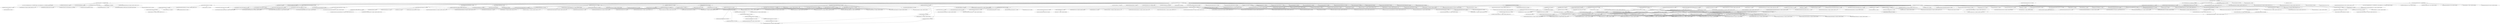 digraph api {
	"org.vivoweb:vivo-api:jar:1.15.1-SNAPSHOT" -> "org.vivoweb:vitro-api:jar:1.15.1-SNAPSHOT:compile" ; 
	"org.vivoweb:vivo-api:jar:1.15.1-SNAPSHOT" -> "org.vivoweb:vitro-dependencies:pom:1.15.1-SNAPSHOT:compile" ; 
	"org.vivoweb:vivo-api:jar:1.15.1-SNAPSHOT" -> "org.apache.httpcomponents:fluent-hc:jar:4.5.3:compile" ; 
	"org.vivoweb:vivo-api:jar:1.15.1-SNAPSHOT" -> "org.vivoweb.dependencies:oim.vivo.scimapcore:jar:1.0:compile" ; 
	"org.vivoweb:vivo-api:jar:1.15.1-SNAPSHOT" -> "org.vivoweb:orcid-api-client:jar:0.6.4:compile" ; 
	"org.vivoweb:vivo-api:jar:1.15.1-SNAPSHOT" -> "javax.servlet:javax.servlet-api:jar:3.1.0:provided" ; 
	"org.vivoweb:vivo-api:jar:1.15.1-SNAPSHOT" -> "javax.servlet:jsp-api:jar:2.0:provided" ; 
	"org.vivoweb:vivo-api:jar:1.15.1-SNAPSHOT" -> "javax.xml:jaxrpc-api:jar:1.1:compile" ; 
	"org.vivoweb:vivo-api:jar:1.15.1-SNAPSHOT" -> "junit:junit:jar:4.13.1:test" ; 
	"org.vivoweb:vivo-api:jar:1.15.1-SNAPSHOT" -> "org.vivoweb:vitro-api:test-jar:tests:1.15.1-SNAPSHOT:test" ; 
	"org.vivoweb:vitro-api:jar:1.15.1-SNAPSHOT:compile" -> "de.mkammerer:argon2-jvm:jar:2.11:compile" ; 
	"org.vivoweb:vitro-api:jar:1.15.1-SNAPSHOT:compile" -> "net.logicsquad:nanocaptcha:jar:1.5:compile" ; 
	"org.vivoweb:vitro-api:jar:1.15.1-SNAPSHOT:compile" -> "org.slf4j:slf4j-api:jar:1.7.36:compile" ; 
	"org.vivoweb:vitro-api:jar:1.15.1-SNAPSHOT:compile" -> "com.google.guava:guava:jar:32.0.0-jre:compile" ; 
	"org.vivoweb:vitro-api:jar:1.15.1-SNAPSHOT:compile" -> "(org.apache.httpcomponents:fluent-hc:jar:4.5.6:compile - omitted for conflict with 4.5.3)" ; 
	"org.vivoweb:vitro-api:jar:1.15.1-SNAPSHOT:compile" -> "(org.vivoweb:vitro-dependencies:pom:1.15.1-SNAPSHOT:compile - version managed from 1.15.1-SNAPSHOT; omitted for duplicate)" ; 
	"org.vivoweb:vitro-api:jar:1.15.1-SNAPSHOT:compile" -> "org.reflections:reflections:jar:0.10.2:compile" ; 
	"de.mkammerer:argon2-jvm:jar:2.11:compile" -> "de.mkammerer:argon2-jvm-nolibs:jar:2.11:compile" ; 
	"de.mkammerer:argon2-jvm-nolibs:jar:2.11:compile" -> "net.java.dev.jna:jna:jar:5.8.0:runtime" ; 
	"net.logicsquad:nanocaptcha:jar:1.5:compile" -> "(org.slf4j:slf4j-api:jar:2.0.6:compile - omitted for conflict with 1.7.36)" ; 
	"com.google.guava:guava:jar:32.0.0-jre:compile" -> "com.google.guava:failureaccess:jar:1.0.1:compile" ; 
	"com.google.guava:guava:jar:32.0.0-jre:compile" -> "com.google.guava:listenablefuture:jar:9999.0-empty-to-avoid-conflict-with-guava:compile" ; 
	"com.google.guava:guava:jar:32.0.0-jre:compile" -> "com.google.code.findbugs:jsr305:jar:3.0.2:compile" ; 
	"com.google.guava:guava:jar:32.0.0-jre:compile" -> "org.checkerframework:checker-qual:jar:3.33.0:compile" ; 
	"com.google.guava:guava:jar:32.0.0-jre:compile" -> "com.google.errorprone:error_prone_annotations:jar:2.18.0:compile" ; 
	"com.google.guava:guava:jar:32.0.0-jre:compile" -> "com.google.j2objc:j2objc-annotations:jar:2.8:compile" ; 
	"org.reflections:reflections:jar:0.10.2:compile" -> "org.javassist:javassist:jar:3.28.0-GA:compile" ; 
	"org.reflections:reflections:jar:0.10.2:compile" -> "(com.google.code.findbugs:jsr305:jar:3.0.2:compile - omitted for duplicate)" ; 
	"org.reflections:reflections:jar:0.10.2:compile" -> "(org.slf4j:slf4j-api:jar:1.7.32:compile - omitted for conflict with 1.7.36)" ; 
	"org.vivoweb:vitro-dependencies:pom:1.15.1-SNAPSHOT:compile" -> "com.twelvemonkeys.imageio:imageio-jpeg:jar:3.3.2:compile" ; 
	"org.vivoweb:vitro-dependencies:pom:1.15.1-SNAPSHOT:compile" -> "com.twelvemonkeys.imageio:imageio-tiff:jar:3.3.2:compile" ; 
	"org.vivoweb:vitro-dependencies:pom:1.15.1-SNAPSHOT:compile" -> "com.twelvemonkeys.servlet:servlet:jar:3.3.2:compile" ; 
	"org.vivoweb:vitro-dependencies:pom:1.15.1-SNAPSHOT:compile" -> "org.apache.commons:commons-dbcp2:jar:2.1.1:compile" ; 
	"org.vivoweb:vitro-dependencies:pom:1.15.1-SNAPSHOT:compile" -> "commons-fileupload:commons-fileupload:jar:1.4:compile" ; 
	"org.vivoweb:vitro-dependencies:pom:1.15.1-SNAPSHOT:compile" -> "commons-io:commons-io:jar:2.5:compile" ; 
	"org.vivoweb:vitro-dependencies:pom:1.15.1-SNAPSHOT:compile" -> "org.apache.commons:commons-lang3:jar:3.4:compile" ; 
	"org.vivoweb:vitro-dependencies:pom:1.15.1-SNAPSHOT:compile" -> "org.apache.commons:commons-collections4:jar:4.1:compile" ; 
	"org.vivoweb:vitro-dependencies:pom:1.15.1-SNAPSHOT:compile" -> "mysql:mysql-connector-java:jar:5.1.46:compile" ; 
	"org.vivoweb:vitro-dependencies:pom:1.15.1-SNAPSHOT:compile" -> "net.sf.jga:jga:jar:0.8.3:compile" ; 
	"org.vivoweb:vitro-dependencies:pom:1.15.1-SNAPSHOT:compile" -> "net.sf.saxon:Saxon-HE:jar:9.8.0-4:compile" ; 
	"org.vivoweb:vitro-dependencies:pom:1.15.1-SNAPSHOT:compile" -> "net.sourceforge.owlapi:jfact:jar:5.0.1:compile" ; 
	"org.vivoweb:vitro-dependencies:pom:1.15.1-SNAPSHOT:compile" -> "net.sourceforge.owlapi:owlapi-api:jar:5.1.20:compile" ; 
	"org.vivoweb:vitro-dependencies:pom:1.15.1-SNAPSHOT:compile" -> "net.sourceforge.owlapi:owlapi-apibinding:jar:5.1.20:compile" ; 
	"org.vivoweb:vitro-dependencies:pom:1.15.1-SNAPSHOT:compile" -> "org.apache.httpcomponents:httpclient:jar:4.5.3:compile" ; 
	"org.vivoweb:vitro-dependencies:pom:1.15.1-SNAPSHOT:compile" -> "org.apache.httpcomponents:httpmime:jar:4.5.3:compile" ; 
	"org.vivoweb:vitro-dependencies:pom:1.15.1-SNAPSHOT:compile" -> "org.apache.jena:jena-arq:jar:3.16.0:compile" ; 
	"org.vivoweb:vitro-dependencies:pom:1.15.1-SNAPSHOT:compile" -> "org.apache.jena:jena-core:jar:3.16.0:compile" ; 
	"org.vivoweb:vitro-dependencies:pom:1.15.1-SNAPSHOT:compile" -> "org.apache.jena:jena-sdb:jar:3.16.0:compile" ; 
	"org.vivoweb:vitro-dependencies:pom:1.15.1-SNAPSHOT:compile" -> "org.apache.jena:jena-tdb:jar:3.16.0:compile" ; 
	"org.vivoweb:vitro-dependencies:pom:1.15.1-SNAPSHOT:compile" -> "org.apache.solr:solr-solrj:jar:7.4.0:compile" ; 
	"org.vivoweb:vitro-dependencies:pom:1.15.1-SNAPSHOT:compile" -> "commons-codec:commons-codec:jar:1.15:compile" ; 
	"org.vivoweb:vitro-dependencies:pom:1.15.1-SNAPSHOT:compile" -> "org.slf4j:slf4j-reload4j:jar:1.7.36:compile" ; 
	"org.vivoweb:vitro-dependencies:pom:1.15.1-SNAPSHOT:compile" -> "org.directwebremoting:dwr:jar:3.0.2-RELEASE:compile" ; 
	"org.vivoweb:vitro-dependencies:pom:1.15.1-SNAPSHOT:compile" -> "org.freemarker:freemarker:jar:2.3.32:compile" ; 
	"org.vivoweb:vitro-dependencies:pom:1.15.1-SNAPSHOT:compile" -> "org.jsoup:jsoup:jar:1.10.3:compile" ; 
	"org.vivoweb:vitro-dependencies:pom:1.15.1-SNAPSHOT:compile" -> "org.owasp.antisamy:antisamy:jar:1.5.6:compile" ; 
	"org.vivoweb:vitro-dependencies:pom:1.15.1-SNAPSHOT:compile" -> "org.apache.taglibs:taglibs-standard-spec:jar:1.2.5:compile" ; 
	"org.vivoweb:vitro-dependencies:pom:1.15.1-SNAPSHOT:compile" -> "org.apache.taglibs:taglibs-standard-impl:jar:1.2.5:compile" ; 
	"org.vivoweb:vitro-dependencies:pom:1.15.1-SNAPSHOT:compile" -> "org.apache.tika:tika-core:jar:2.1.0:compile" ; 
	"org.vivoweb:vitro-dependencies:pom:1.15.1-SNAPSHOT:compile" -> "com.sun.mail:javax.mail:jar:1.6.0:compile" ; 
	"org.vivoweb:vitro-dependencies:pom:1.15.1-SNAPSHOT:compile" -> "org.docx4j:docx4j-JAXB-ReferenceImpl:jar:8.1.2:compile" ; 
	"org.vivoweb:vitro-dependencies:pom:1.15.1-SNAPSHOT:compile" -> "com.haulmont.yarg:yarg:jar:2.2.22:compile" ; 
	"org.vivoweb:vitro-dependencies:pom:1.15.1-SNAPSHOT:compile" -> "javax.xml.bind:jaxb-api:jar:2.2.11:compile" ; 
	"org.vivoweb:vitro-dependencies:pom:1.15.1-SNAPSHOT:compile" -> "com.sun.xml.bind:jaxb-core:jar:2.2.11:compile" ; 
	"org.vivoweb:vitro-dependencies:pom:1.15.1-SNAPSHOT:compile" -> "com.sun.xml.bind:jaxb-impl:jar:2.2.11:compile" ; 
	"com.twelvemonkeys.imageio:imageio-jpeg:jar:3.3.2:compile" -> "com.twelvemonkeys.imageio:imageio-core:jar:3.3.2:compile" ; 
	"com.twelvemonkeys.imageio:imageio-jpeg:jar:3.3.2:compile" -> "com.twelvemonkeys.imageio:imageio-metadata:jar:3.3.2:compile" ; 
	"com.twelvemonkeys.imageio:imageio-jpeg:jar:3.3.2:compile" -> "com.twelvemonkeys.common:common-lang:jar:3.3.2:compile" ; 
	"com.twelvemonkeys.imageio:imageio-jpeg:jar:3.3.2:compile" -> "com.twelvemonkeys.common:common-io:jar:3.3.2:compile" ; 
	"com.twelvemonkeys.imageio:imageio-jpeg:jar:3.3.2:compile" -> "com.twelvemonkeys.common:common-image:jar:3.3.2:compile" ; 
	"com.twelvemonkeys.imageio:imageio-core:jar:3.3.2:compile" -> "(com.twelvemonkeys.common:common-lang:jar:3.3.2:compile - omitted for duplicate)" ; 
	"com.twelvemonkeys.imageio:imageio-core:jar:3.3.2:compile" -> "(com.twelvemonkeys.common:common-io:jar:3.3.2:compile - omitted for duplicate)" ; 
	"com.twelvemonkeys.imageio:imageio-core:jar:3.3.2:compile" -> "(com.twelvemonkeys.common:common-image:jar:3.3.2:compile - omitted for duplicate)" ; 
	"com.twelvemonkeys.imageio:imageio-metadata:jar:3.3.2:compile" -> "(com.twelvemonkeys.imageio:imageio-core:jar:3.3.2:compile - omitted for duplicate)" ; 
	"com.twelvemonkeys.imageio:imageio-metadata:jar:3.3.2:compile" -> "(com.twelvemonkeys.common:common-lang:jar:3.3.2:compile - omitted for duplicate)" ; 
	"com.twelvemonkeys.imageio:imageio-metadata:jar:3.3.2:compile" -> "(com.twelvemonkeys.common:common-io:jar:3.3.2:compile - omitted for duplicate)" ; 
	"com.twelvemonkeys.imageio:imageio-metadata:jar:3.3.2:compile" -> "(com.twelvemonkeys.common:common-image:jar:3.3.2:compile - omitted for duplicate)" ; 
	"com.twelvemonkeys.common:common-io:jar:3.3.2:compile" -> "(com.twelvemonkeys.common:common-lang:jar:3.3.2:compile - omitted for duplicate)" ; 
	"com.twelvemonkeys.common:common-image:jar:3.3.2:compile" -> "(com.twelvemonkeys.common:common-lang:jar:3.3.2:compile - omitted for duplicate)" ; 
	"com.twelvemonkeys.common:common-image:jar:3.3.2:compile" -> "(com.twelvemonkeys.common:common-io:jar:3.3.2:compile - omitted for duplicate)" ; 
	"com.twelvemonkeys.imageio:imageio-tiff:jar:3.3.2:compile" -> "(com.twelvemonkeys.imageio:imageio-core:jar:3.3.2:compile - omitted for duplicate)" ; 
	"com.twelvemonkeys.imageio:imageio-tiff:jar:3.3.2:compile" -> "(com.twelvemonkeys.imageio:imageio-metadata:jar:3.3.2:compile - omitted for duplicate)" ; 
	"com.twelvemonkeys.imageio:imageio-tiff:jar:3.3.2:compile" -> "(com.twelvemonkeys.common:common-lang:jar:3.3.2:compile - omitted for duplicate)" ; 
	"com.twelvemonkeys.imageio:imageio-tiff:jar:3.3.2:compile" -> "(com.twelvemonkeys.common:common-io:jar:3.3.2:compile - omitted for duplicate)" ; 
	"com.twelvemonkeys.imageio:imageio-tiff:jar:3.3.2:compile" -> "(com.twelvemonkeys.common:common-image:jar:3.3.2:compile - omitted for duplicate)" ; 
	"com.twelvemonkeys.servlet:servlet:jar:3.3.2:compile" -> "(com.twelvemonkeys.common:common-lang:jar:3.3.2:compile - omitted for duplicate)" ; 
	"com.twelvemonkeys.servlet:servlet:jar:3.3.2:compile" -> "(com.twelvemonkeys.common:common-io:jar:3.3.2:compile - omitted for duplicate)" ; 
	"com.twelvemonkeys.servlet:servlet:jar:3.3.2:compile" -> "(com.twelvemonkeys.common:common-image:jar:3.3.2:compile - omitted for duplicate)" ; 
	"org.apache.commons:commons-dbcp2:jar:2.1.1:compile" -> "org.apache.commons:commons-pool2:jar:2.4.2:compile" ; 
	"org.apache.commons:commons-dbcp2:jar:2.1.1:compile" -> "(commons-logging:commons-logging:jar:1.2:compile - omitted for duplicate)" ; 
	"commons-fileupload:commons-fileupload:jar:1.4:compile" -> "(commons-io:commons-io:jar:2.2:compile - omitted for conflict with 2.5)" ; 
	"net.sourceforge.owlapi:jfact:jar:5.0.1:compile" -> "net.sf.trove4j:trove4j:jar:3.0.3:compile" ; 
	"net.sourceforge.owlapi:jfact:jar:5.0.1:compile" -> "joda-time:joda-time:jar:2.3:compile" ; 
	"net.sourceforge.owlapi:jfact:jar:5.0.1:compile" -> "org.roaringbitmap:RoaringBitmap:jar:0.4.9:compile" ; 
	"net.sourceforge.owlapi:owlapi-api:jar:5.1.20:compile" -> "org.tukaani:xz:jar:1.6:compile" ; 
	"net.sourceforge.owlapi:owlapi-api:jar:5.1.20:compile" -> "org.apache.commons:commons-rdf-api:jar:0.5.0:compile" ; 
	"net.sourceforge.owlapi:owlapi-api:jar:5.1.20:compile" -> "javax.inject:javax.inject:jar:1:compile" ; 
	"net.sourceforge.owlapi:owlapi-api:jar:5.1.20:compile" -> "com.github.vsonnier:hppcrt:jar:0.7.5:compile" ; 
	"net.sourceforge.owlapi:owlapi-api:jar:5.1.20:compile" -> "com.github.ben-manes.caffeine:caffeine:jar:2.8.1:compile" ; 
	"net.sourceforge.owlapi:owlapi-api:jar:5.1.20:compile" -> "(com.google.guava:guava:jar:30.1.1-jre:compile - omitted for conflict with 32.0.0-jre)" ; 
	"net.sourceforge.owlapi:owlapi-api:jar:5.1.20:compile" -> "(com.google.code.findbugs:jsr305:jar:3.0.2:compile - omitted for duplicate)" ; 
	"net.sourceforge.owlapi:owlapi-api:jar:5.1.20:compile" -> "(org.slf4j:slf4j-api:jar:1.7.30:compile - omitted for conflict with 1.7.36)" ; 
	"net.sourceforge.owlapi:owlapi-api:jar:5.1.20:compile" -> "(commons-io:commons-io:jar:2.7:compile - omitted for conflict with 2.5)" ; 
	"com.github.ben-manes.caffeine:caffeine:jar:2.8.1:compile" -> "(org.checkerframework:checker-qual:jar:3.1.0:compile - omitted for conflict with 3.33.0)" ; 
	"com.github.ben-manes.caffeine:caffeine:jar:2.8.1:compile" -> "(com.google.errorprone:error_prone_annotations:jar:2.3.4:compile - omitted for conflict with 2.18.0)" ; 
	"net.sourceforge.owlapi:owlapi-apibinding:jar:5.1.20:compile" -> "(net.sourceforge.owlapi:owlapi-api:jar:5.1.20:compile - omitted for duplicate)" ; 
	"net.sourceforge.owlapi:owlapi-apibinding:jar:5.1.20:compile" -> "net.sourceforge.owlapi:owlapi-impl:jar:5.1.20:compile" ; 
	"net.sourceforge.owlapi:owlapi-apibinding:jar:5.1.20:compile" -> "net.sourceforge.owlapi:owlapi-parsers:jar:5.1.20:compile" ; 
	"net.sourceforge.owlapi:owlapi-apibinding:jar:5.1.20:compile" -> "net.sourceforge.owlapi:owlapi-oboformat:jar:5.1.20:compile" ; 
	"net.sourceforge.owlapi:owlapi-apibinding:jar:5.1.20:compile" -> "net.sourceforge.owlapi:owlapi-tools:jar:5.1.20:compile" ; 
	"net.sourceforge.owlapi:owlapi-apibinding:jar:5.1.20:compile" -> "(com.github.vsonnier:hppcrt:jar:0.7.5:compile - omitted for duplicate)" ; 
	"net.sourceforge.owlapi:owlapi-apibinding:jar:5.1.20:compile" -> "(com.github.ben-manes.caffeine:caffeine:jar:2.8.1:compile - omitted for duplicate)" ; 
	"net.sourceforge.owlapi:owlapi-apibinding:jar:5.1.20:compile" -> "(com.google.guava:guava:jar:30.1.1-jre:compile - omitted for conflict with 32.0.0-jre)" ; 
	"net.sourceforge.owlapi:owlapi-apibinding:jar:5.1.20:compile" -> "(com.google.code.findbugs:jsr305:jar:3.0.2:compile - omitted for duplicate)" ; 
	"net.sourceforge.owlapi:owlapi-apibinding:jar:5.1.20:compile" -> "(org.slf4j:slf4j-api:jar:1.7.30:compile - omitted for conflict with 1.7.36)" ; 
	"net.sourceforge.owlapi:owlapi-apibinding:jar:5.1.20:compile" -> "(commons-io:commons-io:jar:2.7:compile - omitted for conflict with 2.5)" ; 
	"net.sourceforge.owlapi:owlapi-impl:jar:5.1.20:compile" -> "(net.sourceforge.owlapi:owlapi-api:jar:5.1.20:compile - omitted for duplicate)" ; 
	"net.sourceforge.owlapi:owlapi-impl:jar:5.1.20:compile" -> "(javax.inject:javax.inject:jar:1:compile - omitted for duplicate)" ; 
	"net.sourceforge.owlapi:owlapi-impl:jar:5.1.20:compile" -> "(com.github.vsonnier:hppcrt:jar:0.7.5:compile - omitted for duplicate)" ; 
	"net.sourceforge.owlapi:owlapi-impl:jar:5.1.20:compile" -> "(com.github.ben-manes.caffeine:caffeine:jar:2.8.1:compile - omitted for duplicate)" ; 
	"net.sourceforge.owlapi:owlapi-impl:jar:5.1.20:compile" -> "(com.google.guava:guava:jar:30.1.1-jre:compile - omitted for conflict with 32.0.0-jre)" ; 
	"net.sourceforge.owlapi:owlapi-impl:jar:5.1.20:compile" -> "(com.google.code.findbugs:jsr305:jar:3.0.2:compile - omitted for duplicate)" ; 
	"net.sourceforge.owlapi:owlapi-impl:jar:5.1.20:compile" -> "(org.slf4j:slf4j-api:jar:1.7.30:compile - omitted for conflict with 1.7.36)" ; 
	"net.sourceforge.owlapi:owlapi-impl:jar:5.1.20:compile" -> "(commons-io:commons-io:jar:2.7:compile - omitted for conflict with 2.5)" ; 
	"net.sourceforge.owlapi:owlapi-parsers:jar:5.1.20:compile" -> "(net.sourceforge.owlapi:owlapi-api:jar:5.1.20:compile - omitted for duplicate)" ; 
	"net.sourceforge.owlapi:owlapi-parsers:jar:5.1.20:compile" -> "(com.github.vsonnier:hppcrt:jar:0.7.5:compile - omitted for duplicate)" ; 
	"net.sourceforge.owlapi:owlapi-parsers:jar:5.1.20:compile" -> "(com.github.ben-manes.caffeine:caffeine:jar:2.8.1:compile - omitted for duplicate)" ; 
	"net.sourceforge.owlapi:owlapi-parsers:jar:5.1.20:compile" -> "(com.google.guava:guava:jar:30.1.1-jre:compile - omitted for conflict with 32.0.0-jre)" ; 
	"net.sourceforge.owlapi:owlapi-parsers:jar:5.1.20:compile" -> "(com.google.code.findbugs:jsr305:jar:3.0.2:compile - omitted for duplicate)" ; 
	"net.sourceforge.owlapi:owlapi-parsers:jar:5.1.20:compile" -> "(org.slf4j:slf4j-api:jar:1.7.30:compile - omitted for conflict with 1.7.36)" ; 
	"net.sourceforge.owlapi:owlapi-parsers:jar:5.1.20:compile" -> "(commons-io:commons-io:jar:2.7:compile - omitted for conflict with 2.5)" ; 
	"net.sourceforge.owlapi:owlapi-oboformat:jar:5.1.20:compile" -> "(net.sourceforge.owlapi:owlapi-parsers:jar:5.1.20:compile - omitted for duplicate)" ; 
	"net.sourceforge.owlapi:owlapi-oboformat:jar:5.1.20:compile" -> "(com.github.vsonnier:hppcrt:jar:0.7.5:compile - omitted for duplicate)" ; 
	"net.sourceforge.owlapi:owlapi-oboformat:jar:5.1.20:compile" -> "(com.github.ben-manes.caffeine:caffeine:jar:2.8.1:compile - omitted for duplicate)" ; 
	"net.sourceforge.owlapi:owlapi-oboformat:jar:5.1.20:compile" -> "(com.google.guava:guava:jar:30.1.1-jre:compile - omitted for conflict with 32.0.0-jre)" ; 
	"net.sourceforge.owlapi:owlapi-oboformat:jar:5.1.20:compile" -> "(com.google.code.findbugs:jsr305:jar:3.0.2:compile - omitted for duplicate)" ; 
	"net.sourceforge.owlapi:owlapi-oboformat:jar:5.1.20:compile" -> "(org.slf4j:slf4j-api:jar:1.7.30:compile - omitted for conflict with 1.7.36)" ; 
	"net.sourceforge.owlapi:owlapi-oboformat:jar:5.1.20:compile" -> "(commons-io:commons-io:jar:2.7:compile - omitted for conflict with 2.5)" ; 
	"net.sourceforge.owlapi:owlapi-tools:jar:5.1.20:compile" -> "(net.sourceforge.owlapi:owlapi-api:jar:5.1.20:compile - omitted for duplicate)" ; 
	"net.sourceforge.owlapi:owlapi-tools:jar:5.1.20:compile" -> "(com.github.vsonnier:hppcrt:jar:0.7.5:compile - omitted for duplicate)" ; 
	"net.sourceforge.owlapi:owlapi-tools:jar:5.1.20:compile" -> "(com.github.ben-manes.caffeine:caffeine:jar:2.8.1:compile - omitted for duplicate)" ; 
	"net.sourceforge.owlapi:owlapi-tools:jar:5.1.20:compile" -> "(com.google.guava:guava:jar:30.1.1-jre:compile - omitted for conflict with 32.0.0-jre)" ; 
	"net.sourceforge.owlapi:owlapi-tools:jar:5.1.20:compile" -> "(com.google.code.findbugs:jsr305:jar:3.0.2:compile - omitted for duplicate)" ; 
	"net.sourceforge.owlapi:owlapi-tools:jar:5.1.20:compile" -> "(org.slf4j:slf4j-api:jar:1.7.30:compile - omitted for conflict with 1.7.36)" ; 
	"net.sourceforge.owlapi:owlapi-tools:jar:5.1.20:compile" -> "(commons-io:commons-io:jar:2.7:compile - omitted for conflict with 2.5)" ; 
	"org.apache.httpcomponents:httpclient:jar:4.5.3:compile" -> "org.apache.httpcomponents:httpcore:jar:4.4.6:compile" ; 
	"org.apache.httpcomponents:httpclient:jar:4.5.3:compile" -> "(commons-logging:commons-logging:jar:1.2:compile - omitted for duplicate)" ; 
	"org.apache.httpcomponents:httpclient:jar:4.5.3:compile" -> "(commons-codec:commons-codec:jar:1.9:compile - omitted for conflict with 1.15)" ; 
	"org.apache.httpcomponents:httpmime:jar:4.5.3:compile" -> "(org.apache.httpcomponents:httpclient:jar:4.5.3:compile - omitted for duplicate)" ; 
	"org.apache.jena:jena-arq:jar:3.16.0:compile" -> "(org.apache.jena:jena-core:jar:3.16.0:compile - omitted for duplicate)" ; 
	"org.apache.jena:jena-arq:jar:3.16.0:compile" -> "org.apache.jena:jena-shaded-guava:jar:3.16.0:compile" ; 
	"org.apache.jena:jena-arq:jar:3.16.0:compile" -> "(org.apache.httpcomponents:httpclient:jar:4.5.10:compile - omitted for conflict with 4.5.3)" ; 
	"org.apache.jena:jena-arq:jar:3.16.0:compile" -> "com.github.jsonld-java:jsonld-java:jar:0.12.5:compile" ; 
	"org.apache.jena:jena-arq:jar:3.16.0:compile" -> "(com.fasterxml.jackson.core:jackson-core:jar:2.10.1:compile - omitted for duplicate)" ; 
	"org.apache.jena:jena-arq:jar:3.16.0:compile" -> "(com.fasterxml.jackson.core:jackson-databind:jar:2.10.1:compile - omitted for duplicate)" ; 
	"org.apache.jena:jena-arq:jar:3.16.0:compile" -> "org.apache.httpcomponents:httpclient-cache:jar:4.5.10:compile" ; 
	"org.apache.jena:jena-arq:jar:3.16.0:compile" -> "org.apache.thrift:libthrift:jar:0.13.0:compile" ; 
	"org.apache.jena:jena-arq:jar:3.16.0:compile" -> "org.slf4j:jcl-over-slf4j:jar:1.7.30:compile" ; 
	"org.apache.jena:jena-arq:jar:3.16.0:compile" -> "(org.apache.commons:commons-lang3:jar:3.10:compile - omitted for conflict with 3.4)" ; 
	"com.github.jsonld-java:jsonld-java:jar:0.12.5:compile" -> "(org.slf4j:jcl-over-slf4j:jar:1.7.26:runtime - omitted for conflict with 1.7.30)" ; 
	"com.github.jsonld-java:jsonld-java:jar:0.12.5:compile" -> "(commons-io:commons-io:jar:2.6:compile - omitted for conflict with 2.5)" ; 
	"org.apache.httpcomponents:httpclient-cache:jar:4.5.10:compile" -> "(org.apache.httpcomponents:httpclient:jar:4.5.10:compile - omitted for conflict with 4.5.3)" ; 
	"org.apache.thrift:libthrift:jar:0.13.0:compile" -> "(org.slf4j:slf4j-api:jar:1.7.25:compile - omitted for conflict with 1.7.36)" ; 
	"org.apache.thrift:libthrift:jar:0.13.0:compile" -> "(org.apache.httpcomponents:httpclient:jar:4.5.6:compile - omitted for conflict with 4.5.3)" ; 
	"org.apache.thrift:libthrift:jar:0.13.0:compile" -> "javax.annotation:javax.annotation-api:jar:1.3.2:compile" ; 
	"org.slf4j:jcl-over-slf4j:jar:1.7.30:compile" -> "(org.slf4j:slf4j-api:jar:1.7.30:compile - omitted for conflict with 1.7.36)" ; 
	"org.apache.jena:jena-core:jar:3.16.0:compile" -> "org.apache.jena:jena-base:jar:3.16.0:compile" ; 
	"org.apache.jena:jena-core:jar:3.16.0:compile" -> "org.apache.jena:jena-iri:jar:3.16.0:compile" ; 
	"org.apache.jena:jena-core:jar:3.16.0:compile" -> "commons-cli:commons-cli:jar:1.4:compile" ; 
	"org.apache.jena:jena-base:jar:3.16.0:compile" -> "(org.slf4j:slf4j-api:jar:1.7.30:compile - omitted for conflict with 1.7.36)" ; 
	"org.apache.jena:jena-base:jar:3.16.0:compile" -> "(org.apache.jena:jena-shaded-guava:jar:3.16.0:compile - omitted for duplicate)" ; 
	"org.apache.jena:jena-base:jar:3.16.0:compile" -> "org.apache.commons:commons-csv:jar:1.8:compile" ; 
	"org.apache.jena:jena-base:jar:3.16.0:compile" -> "(commons-io:commons-io:jar:2.6:compile - omitted for conflict with 2.5)" ; 
	"org.apache.jena:jena-base:jar:3.16.0:compile" -> "(org.apache.commons:commons-lang3:jar:3.10:compile - omitted for conflict with 3.4)" ; 
	"org.apache.jena:jena-base:jar:3.16.0:compile" -> "(commons-codec:commons-codec:jar:1.14:compile - omitted for conflict with 1.15)" ; 
	"org.apache.jena:jena-base:jar:3.16.0:compile" -> "org.apache.commons:commons-compress:jar:1.20:compile" ; 
	"org.apache.jena:jena-base:jar:3.16.0:compile" -> "com.github.andrewoma.dexx:collection:jar:0.7:compile" ; 
	"org.apache.jena:jena-sdb:jar:3.16.0:compile" -> "(org.apache.jena:jena-arq:jar:3.16.0:compile - omitted for duplicate)" ; 
	"org.apache.jena:jena-sdb:jar:3.16.0:compile" -> "org.apache.jena:jena-cmds:jar:3.16.0:compile" ; 
	"org.apache.jena:jena-cmds:jar:3.16.0:compile" -> "org.apache.jena:apache-jena-libs:pom:3.16.0:compile" ; 
	"org.apache.jena:jena-cmds:jar:3.16.0:compile" -> "(org.slf4j:slf4j-api:jar:1.7.30:compile - omitted for conflict with 1.7.36)" ; 
	"org.apache.jena:apache-jena-libs:pom:3.16.0:compile" -> "org.apache.jena:jena-shacl:jar:3.16.0:compile" ; 
	"org.apache.jena:apache-jena-libs:pom:3.16.0:compile" -> "(org.apache.jena:jena-tdb:jar:3.16.0:compile - omitted for duplicate)" ; 
	"org.apache.jena:apache-jena-libs:pom:3.16.0:compile" -> "org.apache.jena:jena-tdb2:jar:3.16.0:compile" ; 
	"org.apache.jena:apache-jena-libs:pom:3.16.0:compile" -> "org.apache.jena:jena-rdfconnection:jar:3.16.0:compile" ; 
	"org.apache.jena:jena-shacl:jar:3.16.0:compile" -> "(org.apache.jena:jena-arq:jar:3.16.0:compile - omitted for duplicate)" ; 
	"org.apache.jena:jena-tdb2:jar:3.16.0:compile" -> "org.apache.jena:jena-dboe-storage:jar:3.16.0:compile" ; 
	"org.apache.jena:jena-dboe-storage:jar:3.16.0:compile" -> "org.apache.jena:jena-dboe-trans-data:jar:3.16.0:compile" ; 
	"org.apache.jena:jena-dboe-trans-data:jar:3.16.0:compile" -> "org.apache.jena:jena-dboe-transaction:jar:3.16.0:compile" ; 
	"org.apache.jena:jena-dboe-trans-data:jar:3.16.0:compile" -> "org.apache.jena:jena-dboe-index:jar:3.16.0:compile" ; 
	"org.apache.jena:jena-dboe-transaction:jar:3.16.0:compile" -> "org.apache.jena:jena-dboe-base:jar:3.16.0:compile" ; 
	"org.apache.jena:jena-dboe-base:jar:3.16.0:compile" -> "(org.apache.jena:jena-arq:jar:3.16.0:compile - omitted for duplicate)" ; 
	"org.apache.jena:jena-dboe-index:jar:3.16.0:compile" -> "(org.apache.jena:jena-dboe-base:jar:3.16.0:compile - omitted for duplicate)" ; 
	"org.apache.jena:jena-rdfconnection:jar:3.16.0:compile" -> "(org.apache.jena:jena-arq:jar:3.16.0:compile - omitted for duplicate)" ; 
	"org.apache.jena:jena-tdb:jar:3.16.0:compile" -> "(org.apache.jena:jena-arq:jar:3.16.0:compile - omitted for duplicate)" ; 
	"org.apache.solr:solr-solrj:jar:7.4.0:compile" -> "(commons-io:commons-io:jar:2.5:compile - omitted for duplicate)" ; 
	"org.apache.solr:solr-solrj:jar:7.4.0:compile" -> "org.apache.commons:commons-math3:jar:3.6.1:compile" ; 
	"org.apache.solr:solr-solrj:jar:7.4.0:compile" -> "(org.apache.httpcomponents:httpclient:jar:4.5.3:compile - omitted for duplicate)" ; 
	"org.apache.solr:solr-solrj:jar:7.4.0:compile" -> "(org.apache.httpcomponents:httpcore:jar:4.4.6:compile - omitted for duplicate)" ; 
	"org.apache.solr:solr-solrj:jar:7.4.0:compile" -> "(org.apache.httpcomponents:httpmime:jar:4.5.3:compile - omitted for duplicate)" ; 
	"org.apache.solr:solr-solrj:jar:7.4.0:compile" -> "org.apache.zookeeper:zookeeper:jar:3.4.11:compile" ; 
	"org.apache.solr:solr-solrj:jar:7.4.0:compile" -> "org.codehaus.woodstox:stax2-api:jar:3.1.4:compile" ; 
	"org.apache.solr:solr-solrj:jar:7.4.0:compile" -> "org.codehaus.woodstox:woodstox-core-asl:jar:4.4.1:compile" ; 
	"org.apache.solr:solr-solrj:jar:7.4.0:compile" -> "org.noggit:noggit:jar:0.8:compile" ; 
	"org.apache.solr:solr-solrj:jar:7.4.0:compile" -> "(org.slf4j:jcl-over-slf4j:jar:1.7.24:compile - omitted for conflict with 1.7.30)" ; 
	"org.apache.solr:solr-solrj:jar:7.4.0:compile" -> "(org.slf4j:slf4j-api:jar:1.7.24:compile - omitted for conflict with 1.7.36)" ; 
	"org.slf4j:slf4j-reload4j:jar:1.7.36:compile" -> "(org.slf4j:slf4j-api:jar:1.7.36:compile - omitted for duplicate)" ; 
	"org.slf4j:slf4j-reload4j:jar:1.7.36:compile" -> "ch.qos.reload4j:reload4j:jar:1.2.19:compile" ; 
	"org.owasp.antisamy:antisamy:jar:1.5.6:compile" -> "xml-apis:xml-apis:jar:1.4.01:compile" ; 
	"org.owasp.antisamy:antisamy:jar:1.5.6:compile" -> "org.apache.xmlgraphics:batik-css:jar:1.8:compile" ; 
	"org.owasp.antisamy:antisamy:jar:1.5.6:compile" -> "net.sourceforge.nekohtml:nekohtml:jar:1.9.22:compile" ; 
	"org.owasp.antisamy:antisamy:jar:1.5.6:compile" -> "(org.apache.httpcomponents:httpclient:jar:4.3.6:compile - omitted for conflict with 4.5.3)" ; 
	"org.apache.xmlgraphics:batik-css:jar:1.8:compile" -> "org.apache.xmlgraphics:batik-ext:jar:1.8:compile" ; 
	"org.apache.xmlgraphics:batik-css:jar:1.8:compile" -> "org.apache.xmlgraphics:batik-util:jar:1.8:compile" ; 
	"org.apache.xmlgraphics:batik-css:jar:1.8:compile" -> "(xml-apis:xml-apis:jar:1.3.04:compile - omitted for conflict with 1.4.01)" ; 
	"org.apache.xmlgraphics:batik-css:jar:1.8:compile" -> "xml-apis:xml-apis-ext:jar:1.3.04:compile" ; 
	"org.apache.xmlgraphics:batik-ext:jar:1.8:compile" -> "(xml-apis:xml-apis:jar:1.3.04:compile - omitted for conflict with 1.4.01)" ; 
	"net.sourceforge.nekohtml:nekohtml:jar:1.9.22:compile" -> "xerces:xercesImpl:jar:2.11.0:compile" ; 
	"xerces:xercesImpl:jar:2.11.0:compile" -> "(xml-apis:xml-apis:jar:1.4.01:compile - omitted for duplicate)" ; 
	"org.apache.tika:tika-core:jar:2.1.0:compile" -> "(org.slf4j:slf4j-api:jar:1.7.32:compile - omitted for conflict with 1.7.36)" ; 
	"org.apache.tika:tika-core:jar:2.1.0:compile" -> "(commons-io:commons-io:jar:2.11.0:compile - omitted for conflict with 2.5)" ; 
	"com.sun.mail:javax.mail:jar:1.6.0:compile" -> "javax.activation:activation:jar:1.1:compile" ; 
	"org.docx4j:docx4j-JAXB-ReferenceImpl:jar:8.1.2:compile" -> "org.docx4j:docx4j-core:jar:8.1.2:compile" ; 
	"org.docx4j:docx4j-JAXB-ReferenceImpl:jar:8.1.2:compile" -> "org.glassfish.jaxb:jaxb-runtime:jar:2.3.2:compile" ; 
	"org.docx4j:docx4j-JAXB-ReferenceImpl:jar:8.1.2:compile" -> "(org.slf4j:slf4j-api:jar:1.7.26:compile - omitted for conflict with 1.7.36)" ; 
	"org.docx4j:docx4j-core:jar:8.1.2:compile" -> "org.docx4j:docx4j-openxml-objects:jar:8.1.2:compile" ; 
	"org.docx4j:docx4j-core:jar:8.1.2:compile" -> "org.docx4j:docx4j-openxml-objects-pml:jar:8.1.2:compile" ; 
	"org.docx4j:docx4j-core:jar:8.1.2:compile" -> "org.docx4j:docx4j-openxml-objects-sml:jar:8.1.2:compile" ; 
	"org.docx4j:docx4j-core:jar:8.1.2:compile" -> "(org.plutext:jaxb-svg11:jar:1.0.2:compile - omitted for duplicate)" ; 
	"org.docx4j:docx4j-core:jar:8.1.2:compile" -> "net.engio:mbassador:jar:1.3.2:compile" ; 
	"org.docx4j:docx4j-core:jar:8.1.2:compile" -> "(org.slf4j:jcl-over-slf4j:jar:1.7.26:compile - omitted for conflict with 1.7.30)" ; 
	"org.docx4j:docx4j-core:jar:8.1.2:compile" -> "(org.apache.commons:commons-lang3:jar:3.9:compile - omitted for conflict with 3.4)" ; 
	"org.docx4j:docx4j-core:jar:8.1.2:compile" -> "(org.apache.commons:commons-compress:jar:1.18:compile - omitted for conflict with 1.20)" ; 
	"org.docx4j:docx4j-core:jar:8.1.2:compile" -> "(commons-codec:commons-codec:jar:1.12:compile - omitted for conflict with 1.15)" ; 
	"org.docx4j:docx4j-core:jar:8.1.2:compile" -> "(commons-io:commons-io:jar:2.6:compile - omitted for conflict with 2.5)" ; 
	"org.docx4j:docx4j-core:jar:8.1.2:compile" -> "(org.apache.httpcomponents:httpclient:jar:4.5.8:compile - omitted for conflict with 4.5.3)" ; 
	"org.docx4j:docx4j-core:jar:8.1.2:compile" -> "(com.fasterxml.jackson.core:jackson-core:jar:2.9.8:compile - omitted for conflict with 2.10.1)" ; 
	"org.docx4j:docx4j-core:jar:8.1.2:compile" -> "(com.fasterxml.jackson.core:jackson-databind:jar:2.9.8:compile - omitted for conflict with 2.10.1)" ; 
	"org.docx4j:docx4j-core:jar:8.1.2:compile" -> "(org.apache.xmlgraphics:xmlgraphics-commons:jar:2.3:compile - omitted for conflict with 2.10)" ; 
	"org.docx4j:docx4j-core:jar:8.1.2:compile" -> "org.docx4j.org.apache:xalan-metainf:jar:8.0.0:compile" ; 
	"org.docx4j:docx4j-core:jar:8.1.2:compile" -> "org.docx4j.org.apache:xalan-interpretive:jar:8.0.0:compile" ; 
	"org.docx4j:docx4j-core:jar:8.1.2:compile" -> "net.arnx:wmf2svg:jar:0.9.8:compile" ; 
	"org.docx4j:docx4j-core:jar:8.1.2:compile" -> "(org.antlr:antlr-runtime:jar:3.5.2:compile - omitted for conflict with 3.2)" ; 
	"org.docx4j:docx4j-core:jar:8.1.2:compile" -> "org.antlr:stringtemplate:jar:3.2.1:compile" ; 
	"org.docx4j:docx4j-core:jar:8.1.2:compile" -> "(org.checkerframework:checker-qual:jar:2.8.1:compile - omitted for conflict with 3.33.0)" ; 
	"org.docx4j:docx4j-core:jar:8.1.2:compile" -> "(com.google.errorprone:error_prone_annotations:jar:2.3.3:compile - omitted for conflict with 2.18.0)" ; 
	"org.docx4j:docx4j-core:jar:8.1.2:compile" -> "(com.google.guava:failureaccess:jar:1.0.1:compile - omitted for duplicate)" ; 
	"org.docx4j:docx4j-core:jar:8.1.2:compile" -> "(org.slf4j:slf4j-api:jar:1.7.26:compile - omitted for conflict with 1.7.36)" ; 
	"org.docx4j:docx4j-openxml-objects:jar:8.1.2:compile" -> "(org.slf4j:slf4j-api:jar:1.7.26:compile - omitted for conflict with 1.7.36)" ; 
	"org.docx4j:docx4j-openxml-objects-pml:jar:8.1.2:compile" -> "(org.docx4j:docx4j-openxml-objects:jar:8.1.2:compile - omitted for duplicate)" ; 
	"org.docx4j:docx4j-openxml-objects-pml:jar:8.1.2:compile" -> "(org.slf4j:slf4j-api:jar:1.7.26:compile - omitted for conflict with 1.7.36)" ; 
	"org.docx4j:docx4j-openxml-objects-sml:jar:8.1.2:compile" -> "(org.docx4j:docx4j-openxml-objects:jar:8.1.2:compile - omitted for duplicate)" ; 
	"org.docx4j:docx4j-openxml-objects-sml:jar:8.1.2:compile" -> "(org.slf4j:slf4j-api:jar:1.7.26:compile - omitted for conflict with 1.7.36)" ; 
	"org.docx4j.org.apache:xalan-interpretive:jar:8.0.0:compile" -> "org.docx4j.org.apache:xalan-serializer:jar:8.0.0:compile" ; 
	"org.antlr:stringtemplate:jar:3.2.1:compile" -> "(antlr:antlr:jar:2.7.7:compile - omitted for duplicate)" ; 
	"org.glassfish.jaxb:jaxb-runtime:jar:2.3.2:compile" -> "jakarta.xml.bind:jakarta.xml.bind-api:jar:2.3.2:compile" ; 
	"org.glassfish.jaxb:jaxb-runtime:jar:2.3.2:compile" -> "org.glassfish.jaxb:txw2:jar:2.3.2:compile" ; 
	"org.glassfish.jaxb:jaxb-runtime:jar:2.3.2:compile" -> "com.sun.istack:istack-commons-runtime:jar:3.0.8:compile" ; 
	"org.glassfish.jaxb:jaxb-runtime:jar:2.3.2:compile" -> "org.jvnet.staxex:stax-ex:jar:1.8.1:compile" ; 
	"org.glassfish.jaxb:jaxb-runtime:jar:2.3.2:compile" -> "com.sun.xml.fastinfoset:FastInfoset:jar:1.2.16:compile" ; 
	"org.glassfish.jaxb:jaxb-runtime:jar:2.3.2:compile" -> "jakarta.activation:jakarta.activation-api:jar:1.2.1:compile" ; 
	"jakarta.xml.bind:jakarta.xml.bind-api:jar:2.3.2:compile" -> "(jakarta.activation:jakarta.activation-api:jar:1.2.1:compile - omitted for duplicate)" ; 
	"com.sun.istack:istack-commons-runtime:jar:3.0.8:compile" -> "(jakarta.activation:jakarta.activation-api:jar:1.2.1:compile - omitted for duplicate)" ; 
	"org.jvnet.staxex:stax-ex:jar:1.8.1:compile" -> "(jakarta.activation:jakarta.activation-api:jar:1.2.1:compile - omitted for duplicate)" ; 
	"org.jvnet.staxex:stax-ex:jar:1.8.1:compile" -> "(jakarta.xml.bind:jakarta.xml.bind-api:jar:2.3.2:compile - omitted for duplicate)" ; 
	"com.haulmont.yarg:yarg:jar:2.2.22:compile" -> "com.haulmont.yarg:yarg-api:jar:2.2.22:compile" ; 
	"com.haulmont.yarg:yarg:jar:2.2.22:compile" -> "(commons-logging:commons-logging:jar:1.2:compile - omitted for duplicate)" ; 
	"com.haulmont.yarg:yarg:jar:2.2.22:compile" -> "(org.apache.commons:commons-lang3:jar:3.9:compile - omitted for conflict with 3.4)" ; 
	"com.haulmont.yarg:yarg:jar:2.2.22:compile" -> "(commons-io:commons-io:jar:2.18.0:compile - omitted for conflict with 2.5)" ; 
	"com.haulmont.yarg:yarg:jar:2.2.22:compile" -> "org.dom4j:dom4j:jar:2.1.4:compile" ; 
	"com.haulmont.yarg:yarg:jar:2.2.22:compile" -> "(com.google.guava:guava:jar:33.3.1-jre:compile - omitted for conflict with 32.0.0-jre)" ; 
	"com.haulmont.yarg:yarg:jar:2.2.22:compile" -> "(org.slf4j:slf4j-api:jar:1.7.36:compile - omitted for duplicate)" ; 
	"com.haulmont.yarg:yarg:jar:2.2.22:compile" -> "org.codehaus.groovy:groovy-all:jar:2.4.21:compile" ; 
	"com.haulmont.yarg:yarg:jar:2.2.22:compile" -> "antlr:antlr:jar:2.7.7:compile" ; 
	"com.haulmont.yarg:yarg:jar:2.2.22:compile" -> "org.antlr:antlr-runtime:jar:3.2:compile" ; 
	"com.haulmont.yarg:yarg:jar:2.2.22:compile" -> "(org.freemarker:freemarker:jar:2.3.33:compile - omitted for conflict with 2.3.32)" ; 
	"com.haulmont.yarg:yarg:jar:2.2.22:compile" -> "org.openoffice:juh:jar:3.0.0:compile" ; 
	"com.haulmont.yarg:yarg:jar:2.2.22:compile" -> "org.openoffice:ridl:jar:3.0.0:compile" ; 
	"com.haulmont.yarg:yarg:jar:2.2.22:compile" -> "org.openoffice:unoil:jar:3.0.0:compile" ; 
	"com.haulmont.yarg:yarg:jar:2.2.22:compile" -> "org.apache.avalon.framework:avalon-framework-api:jar:4.3.1:compile" ; 
	"com.haulmont.yarg:yarg:jar:2.2.22:compile" -> "org.apache.avalon.framework:avalon-framework-impl:jar:4.3.1:compile" ; 
	"com.haulmont.yarg:yarg:jar:2.2.22:compile" -> "javax.media.jai:com.springsource.javax.media.jai.core:jar:1.1.3:compile" ; 
	"com.haulmont.yarg:yarg:jar:2.2.22:compile" -> "org.apache.xmlgraphics:fop:jar:2.10:compile" ; 
	"com.haulmont.yarg:yarg:jar:2.2.22:compile" -> "org.apache.xmlgraphics:xmlgraphics-commons:jar:2.10:compile" ; 
	"com.haulmont.yarg:yarg:jar:2.2.22:compile" -> "org.plutext:jaxb-svg11:jar:1.0.2:compile" ; 
	"com.haulmont.yarg:yarg:jar:2.2.22:compile" -> "org.plutext:jaxb-xslfo:jar:1.0.1:compile" ; 
	"com.haulmont.yarg:yarg:jar:2.2.22:compile" -> "org.plutext:jaxb-xmldsig-core:jar:1.0.0:compile" ; 
	"com.haulmont.yarg:yarg:jar:2.2.22:compile" -> "xalan:xalan:jar:2.7.3:compile" ; 
	"com.haulmont.yarg:yarg:jar:2.2.22:compile" -> "xalan:serializer:jar:2.7.3:compile" ; 
	"com.haulmont.yarg:yarg:jar:2.2.22:compile" -> "com.lowagie:itext:jar:2.1.7:compile" ; 
	"com.haulmont.yarg:yarg:jar:2.2.22:compile" -> "org.apache.poi:poi:jar:4.1.2:compile" ; 
	"com.haulmont.yarg:yarg:jar:2.2.22:compile" -> "org.apache.poi:poi-ooxml:jar:4.1.2:compile" ; 
	"com.haulmont.yarg:yarg:jar:2.2.22:compile" -> "org.apache.poi:poi-scratchpad:jar:4.1.2:compile" ; 
	"com.haulmont.yarg:yarg:jar:2.2.22:compile" -> "org.xhtmlrenderer:flying-saucer-core:jar:9.1.22:compile" ; 
	"com.haulmont.yarg:yarg:jar:2.2.22:compile" -> "org.xhtmlrenderer:flying-saucer-pdf:jar:9.1.22:compile" ; 
	"com.haulmont.yarg:yarg:jar:2.2.22:compile" -> "com.openhtmltopdf:openhtmltopdf-core:jar:1.0.10:compile" ; 
	"com.haulmont.yarg:yarg:jar:2.2.22:compile" -> "com.openhtmltopdf:openhtmltopdf-rtl-support:jar:1.0.10:compile" ; 
	"com.haulmont.yarg:yarg:jar:2.2.22:compile" -> "com.openhtmltopdf:openhtmltopdf-pdfbox:jar:1.0.10:compile" ; 
	"com.haulmont.yarg:yarg:jar:2.2.22:compile" -> "com.ibm.icu:icu4j:jar:74.2:compile" ; 
	"com.haulmont.yarg:yarg:jar:2.2.22:compile" -> "(org.docx4j:docx4j-JAXB-ReferenceImpl:jar:8.3.11:compile - omitted for conflict with 8.1.2)" ; 
	"com.haulmont.yarg:yarg:jar:2.2.22:compile" -> "org.docx4j:docx4j-ImportXHTML:jar:8.3.11:compile" ; 
	"com.haulmont.yarg:yarg:jar:2.2.22:compile" -> "org.docx4j:docx4j-export-fo:jar:8.3.11:compile" ; 
	"com.haulmont.yarg:yarg:jar:2.2.22:compile" -> "(org.jsoup:jsoup:jar:1.18.2:compile - omitted for conflict with 1.10.3)" ; 
	"com.haulmont.yarg:yarg:jar:2.2.22:compile" -> "com.jayway.jsonpath:json-path:jar:2.9.0:compile" ; 
	"com.haulmont.yarg:yarg:jar:2.2.22:compile" -> "com.opencsv:opencsv:jar:5.7.1:compile" ; 
	"com.haulmont.yarg:yarg:jar:2.2.22:compile" -> "org.olap4j:olap4j:jar:1.2.0:compile" ; 
	"com.haulmont.yarg:yarg:jar:2.2.22:compile" -> "net.sf.jasperreports:jasperreports:jar:6.19.1:compile" ; 
	"com.haulmont.yarg:yarg:jar:2.2.22:compile" -> "net.sf.jasperreports:jasperreports-fonts:jar:6.19.1:compile" ; 
	"com.haulmont.yarg:yarg:jar:2.2.22:compile" -> "(com.fasterxml.jackson.core:jackson-databind:jar:2.18.2:compile - omitted for conflict with 2.10.1)" ; 
	"com.haulmont.yarg:yarg:jar:2.2.22:compile" -> "com.fasterxml.jackson.dataformat:jackson-dataformat-yaml:jar:2.18.2:compile" ; 
	"org.antlr:antlr-runtime:jar:3.2:compile" -> "(org.antlr:stringtemplate:jar:3.2:compile - omitted for conflict with 3.2.1)" ; 
	"org.openoffice:juh:jar:3.0.0:compile" -> "org.openoffice:jurt:jar:3.0.0:compile" ; 
	"org.openoffice:juh:jar:3.0.0:compile" -> "(org.openoffice:ridl:jar:3.0.0:compile - omitted for duplicate)" ; 
	"org.openoffice:jurt:jar:3.0.0:compile" -> "(org.openoffice:ridl:jar:3.0.0:compile - omitted for duplicate)" ; 
	"org.openoffice:unoil:jar:3.0.0:compile" -> "(org.openoffice:ridl:jar:3.0.0:compile - omitted for duplicate)" ; 
	"org.apache.avalon.framework:avalon-framework-impl:jar:4.3.1:compile" -> "(org.apache.avalon.framework:avalon-framework-api:jar:4.3.1:compile - omitted for duplicate)" ; 
	"javax.media.jai:com.springsource.javax.media.jai.core:jar:1.1.3:compile" -> "javax.media.jai:com.springsource.javax.media.jai.codec:jar:1.1.3:compile" ; 
	"org.apache.xmlgraphics:fop:jar:2.10:compile" -> "org.apache.xmlgraphics:fop-util:jar:2.10:compile" ; 
	"org.apache.xmlgraphics:fop:jar:2.10:compile" -> "org.apache.xmlgraphics:fop-events:jar:2.10:compile" ; 
	"org.apache.xmlgraphics:fop:jar:2.10:compile" -> "org.apache.xmlgraphics:fop-core:jar:2.10:compile" ; 
	"org.apache.xmlgraphics:fop-util:jar:2.10:compile" -> "(org.apache.xmlgraphics:xmlgraphics-commons:jar:2.10:compile - omitted for duplicate)" ; 
	"org.apache.xmlgraphics:fop-events:jar:2.10:compile" -> "(org.apache.xmlgraphics:fop-util:jar:2.10:compile - omitted for duplicate)" ; 
	"org.apache.xmlgraphics:fop-events:jar:2.10:compile" -> "com.thoughtworks.qdox:qdox:jar:1.12:compile" ; 
	"org.apache.xmlgraphics:fop-events:jar:2.10:compile" -> "(commons-io:commons-io:jar:2.11.0:compile - omitted for conflict with 2.5)" ; 
	"org.apache.xmlgraphics:fop-events:jar:2.10:compile" -> "(org.apache.xmlgraphics:xmlgraphics-commons:jar:2.10:compile - omitted for duplicate)" ; 
	"org.apache.xmlgraphics:fop-core:jar:2.10:compile" -> "org.apache.xmlgraphics:batik-anim:jar:1.18:compile" ; 
	"org.apache.xmlgraphics:fop-core:jar:2.10:compile" -> "org.apache.xmlgraphics:batik-awt-util:jar:1.18:compile" ; 
	"org.apache.xmlgraphics:fop-core:jar:2.10:compile" -> "org.apache.xmlgraphics:batik-bridge:jar:1.18:compile" ; 
	"org.apache.xmlgraphics:fop-core:jar:2.10:compile" -> "org.apache.xmlgraphics:batik-extension:jar:1.18:compile" ; 
	"org.apache.xmlgraphics:fop-core:jar:2.10:compile" -> "org.apache.xmlgraphics:batik-gvt:jar:1.18:compile" ; 
	"org.apache.xmlgraphics:fop-core:jar:2.10:compile" -> "org.apache.xmlgraphics:batik-transcoder:jar:1.18:compile" ; 
	"org.apache.xmlgraphics:fop-core:jar:2.10:compile" -> "org.apache.xmlgraphics:batik-codec:jar:1.18:compile" ; 
	"org.apache.xmlgraphics:fop-core:jar:2.10:compile" -> "(org.apache.xmlgraphics:fop-events:jar:2.10:compile - omitted for duplicate)" ; 
	"org.apache.xmlgraphics:fop-core:jar:2.10:compile" -> "(org.apache.xmlgraphics:fop-util:jar:2.10:compile - omitted for duplicate)" ; 
	"org.apache.xmlgraphics:fop-core:jar:2.10:compile" -> "(org.apache.xmlgraphics:xmlgraphics-commons:jar:2.10:compile - omitted for duplicate)" ; 
	"org.apache.xmlgraphics:fop-core:jar:2.10:compile" -> "(commons-io:commons-io:jar:2.11.0:compile - omitted for conflict with 2.5)" ; 
	"org.apache.xmlgraphics:fop-core:jar:2.10:compile" -> "(commons-logging:commons-logging:jar:1.3.0:compile - omitted for conflict with 1.2)" ; 
	"org.apache.xmlgraphics:fop-core:jar:2.10:compile" -> "org.apache.pdfbox:fontbox:jar:2.0.27:compile" ; 
	"org.apache.xmlgraphics:batik-anim:jar:1.18:compile" -> "(org.apache.xmlgraphics:batik-awt-util:jar:1.18:compile - omitted for duplicate)" ; 
	"org.apache.xmlgraphics:batik-anim:jar:1.18:compile" -> "(org.apache.xmlgraphics:batik-css:jar:1.18:compile - omitted for conflict with 1.8)" ; 
	"org.apache.xmlgraphics:batik-anim:jar:1.18:compile" -> "org.apache.xmlgraphics:batik-dom:jar:1.18:compile" ; 
	"org.apache.xmlgraphics:batik-anim:jar:1.18:compile" -> "(org.apache.xmlgraphics:batik-ext:jar:1.18:compile - omitted for conflict with 1.8)" ; 
	"org.apache.xmlgraphics:batik-anim:jar:1.18:compile" -> "org.apache.xmlgraphics:batik-parser:jar:1.18:compile" ; 
	"org.apache.xmlgraphics:batik-anim:jar:1.18:compile" -> "org.apache.xmlgraphics:batik-shared-resources:jar:1.18:compile" ; 
	"org.apache.xmlgraphics:batik-anim:jar:1.18:compile" -> "org.apache.xmlgraphics:batik-svg-dom:jar:1.18:compile" ; 
	"org.apache.xmlgraphics:batik-anim:jar:1.18:compile" -> "(org.apache.xmlgraphics:batik-util:jar:1.18:compile - omitted for conflict with 1.8)" ; 
	"org.apache.xmlgraphics:batik-anim:jar:1.18:compile" -> "(xml-apis:xml-apis-ext:jar:1.3.04:compile - omitted for duplicate)" ; 
	"org.apache.xmlgraphics:batik-dom:jar:1.18:compile" -> "(org.apache.xmlgraphics:batik-css:jar:1.18:compile - omitted for conflict with 1.8)" ; 
	"org.apache.xmlgraphics:batik-dom:jar:1.18:compile" -> "(org.apache.xmlgraphics:batik-ext:jar:1.18:compile - omitted for conflict with 1.8)" ; 
	"org.apache.xmlgraphics:batik-dom:jar:1.18:compile" -> "(org.apache.xmlgraphics:batik-shared-resources:jar:1.18:compile - omitted for duplicate)" ; 
	"org.apache.xmlgraphics:batik-dom:jar:1.18:compile" -> "(org.apache.xmlgraphics:batik-util:jar:1.18:compile - omitted for conflict with 1.8)" ; 
	"org.apache.xmlgraphics:batik-dom:jar:1.18:compile" -> "(org.apache.xmlgraphics:batik-xml:jar:1.18:compile - omitted for duplicate)" ; 
	"org.apache.xmlgraphics:batik-dom:jar:1.18:compile" -> "(xml-apis:xml-apis:jar:1.4.01:compile - omitted for duplicate)" ; 
	"org.apache.xmlgraphics:batik-dom:jar:1.18:compile" -> "(xml-apis:xml-apis-ext:jar:1.3.04:compile - omitted for duplicate)" ; 
	"org.apache.xmlgraphics:batik-parser:jar:1.18:compile" -> "(org.apache.xmlgraphics:batik-awt-util:jar:1.18:compile - omitted for duplicate)" ; 
	"org.apache.xmlgraphics:batik-parser:jar:1.18:compile" -> "(org.apache.xmlgraphics:batik-shared-resources:jar:1.18:compile - omitted for duplicate)" ; 
	"org.apache.xmlgraphics:batik-parser:jar:1.18:compile" -> "(org.apache.xmlgraphics:batik-util:jar:1.18:compile - omitted for conflict with 1.8)" ; 
	"org.apache.xmlgraphics:batik-parser:jar:1.18:compile" -> "(org.apache.xmlgraphics:batik-xml:jar:1.18:compile - omitted for duplicate)" ; 
	"org.apache.xmlgraphics:batik-parser:jar:1.18:compile" -> "(xml-apis:xml-apis-ext:jar:1.3.04:compile - omitted for duplicate)" ; 
	"org.apache.xmlgraphics:batik-svg-dom:jar:1.18:compile" -> "(org.apache.xmlgraphics:batik-awt-util:jar:1.18:compile - omitted for duplicate)" ; 
	"org.apache.xmlgraphics:batik-svg-dom:jar:1.18:compile" -> "(org.apache.xmlgraphics:batik-css:jar:1.18:compile - omitted for conflict with 1.8)" ; 
	"org.apache.xmlgraphics:batik-svg-dom:jar:1.18:compile" -> "(org.apache.xmlgraphics:batik-dom:jar:1.18:compile - omitted for duplicate)" ; 
	"org.apache.xmlgraphics:batik-svg-dom:jar:1.18:compile" -> "(org.apache.xmlgraphics:batik-ext:jar:1.18:compile - omitted for conflict with 1.8)" ; 
	"org.apache.xmlgraphics:batik-svg-dom:jar:1.18:compile" -> "(org.apache.xmlgraphics:batik-parser:jar:1.18:compile - omitted for duplicate)" ; 
	"org.apache.xmlgraphics:batik-svg-dom:jar:1.18:compile" -> "(org.apache.xmlgraphics:batik-shared-resources:jar:1.18:compile - omitted for duplicate)" ; 
	"org.apache.xmlgraphics:batik-svg-dom:jar:1.18:compile" -> "(org.apache.xmlgraphics:batik-util:jar:1.18:compile - omitted for conflict with 1.8)" ; 
	"org.apache.xmlgraphics:batik-svg-dom:jar:1.18:compile" -> "(xml-apis:xml-apis-ext:jar:1.3.04:compile - omitted for duplicate)" ; 
	"org.apache.xmlgraphics:batik-awt-util:jar:1.18:compile" -> "(org.apache.xmlgraphics:batik-shared-resources:jar:1.18:compile - omitted for duplicate)" ; 
	"org.apache.xmlgraphics:batik-awt-util:jar:1.18:compile" -> "(org.apache.xmlgraphics:batik-util:jar:1.18:compile - omitted for conflict with 1.8)" ; 
	"org.apache.xmlgraphics:batik-awt-util:jar:1.18:compile" -> "(org.apache.xmlgraphics:xmlgraphics-commons:jar:2.10:compile - omitted for duplicate)" ; 
	"org.apache.xmlgraphics:batik-bridge:jar:1.18:compile" -> "(org.apache.xmlgraphics:batik-anim:jar:1.18:compile - omitted for duplicate)" ; 
	"org.apache.xmlgraphics:batik-bridge:jar:1.18:compile" -> "(org.apache.xmlgraphics:batik-awt-util:jar:1.18:compile - omitted for duplicate)" ; 
	"org.apache.xmlgraphics:batik-bridge:jar:1.18:compile" -> "(org.apache.xmlgraphics:batik-css:jar:1.18:compile - omitted for conflict with 1.8)" ; 
	"org.apache.xmlgraphics:batik-bridge:jar:1.18:compile" -> "(org.apache.xmlgraphics:batik-dom:jar:1.18:compile - omitted for duplicate)" ; 
	"org.apache.xmlgraphics:batik-bridge:jar:1.18:compile" -> "(org.apache.xmlgraphics:batik-gvt:jar:1.18:compile - omitted for duplicate)" ; 
	"org.apache.xmlgraphics:batik-bridge:jar:1.18:compile" -> "(org.apache.xmlgraphics:batik-parser:jar:1.18:compile - omitted for duplicate)" ; 
	"org.apache.xmlgraphics:batik-bridge:jar:1.18:compile" -> "org.apache.xmlgraphics:batik-script:jar:1.18:compile" ; 
	"org.apache.xmlgraphics:batik-bridge:jar:1.18:compile" -> "(org.apache.xmlgraphics:batik-shared-resources:jar:1.18:compile - omitted for duplicate)" ; 
	"org.apache.xmlgraphics:batik-bridge:jar:1.18:compile" -> "(org.apache.xmlgraphics:batik-svg-dom:jar:1.18:compile - omitted for duplicate)" ; 
	"org.apache.xmlgraphics:batik-bridge:jar:1.18:compile" -> "(org.apache.xmlgraphics:batik-util:jar:1.18:compile - omitted for conflict with 1.8)" ; 
	"org.apache.xmlgraphics:batik-bridge:jar:1.18:compile" -> "org.apache.xmlgraphics:batik-xml:jar:1.18:compile" ; 
	"org.apache.xmlgraphics:batik-bridge:jar:1.18:compile" -> "(org.apache.xmlgraphics:xmlgraphics-commons:jar:2.10:compile - omitted for duplicate)" ; 
	"org.apache.xmlgraphics:batik-bridge:jar:1.18:compile" -> "(xml-apis:xml-apis-ext:jar:1.3.04:compile - omitted for duplicate)" ; 
	"org.apache.xmlgraphics:batik-script:jar:1.18:compile" -> "(org.apache.xmlgraphics:batik-anim:jar:1.18:compile - omitted for duplicate)" ; 
	"org.apache.xmlgraphics:batik-script:jar:1.18:compile" -> "(org.apache.xmlgraphics:batik-shared-resources:jar:1.18:compile - omitted for duplicate)" ; 
	"org.apache.xmlgraphics:batik-script:jar:1.18:compile" -> "(org.apache.xmlgraphics:batik-util:jar:1.18:compile - omitted for conflict with 1.8)" ; 
	"org.apache.xmlgraphics:batik-xml:jar:1.18:compile" -> "(org.apache.xmlgraphics:batik-shared-resources:jar:1.18:compile - omitted for duplicate)" ; 
	"org.apache.xmlgraphics:batik-xml:jar:1.18:compile" -> "(org.apache.xmlgraphics:batik-util:jar:1.18:compile - omitted for conflict with 1.8)" ; 
	"org.apache.xmlgraphics:batik-extension:jar:1.18:compile" -> "(org.apache.xmlgraphics:batik-anim:jar:1.18:compile - omitted for duplicate)" ; 
	"org.apache.xmlgraphics:batik-extension:jar:1.18:compile" -> "(org.apache.xmlgraphics:batik-awt-util:jar:1.18:compile - omitted for duplicate)" ; 
	"org.apache.xmlgraphics:batik-extension:jar:1.18:compile" -> "(org.apache.xmlgraphics:batik-bridge:jar:1.18:compile - omitted for duplicate)" ; 
	"org.apache.xmlgraphics:batik-extension:jar:1.18:compile" -> "(org.apache.xmlgraphics:batik-css:jar:1.18:compile - omitted for conflict with 1.8)" ; 
	"org.apache.xmlgraphics:batik-extension:jar:1.18:compile" -> "(org.apache.xmlgraphics:batik-dom:jar:1.18:compile - omitted for duplicate)" ; 
	"org.apache.xmlgraphics:batik-extension:jar:1.18:compile" -> "(org.apache.xmlgraphics:batik-ext:jar:1.18:compile - omitted for conflict with 1.8)" ; 
	"org.apache.xmlgraphics:batik-extension:jar:1.18:compile" -> "(org.apache.xmlgraphics:batik-gvt:jar:1.18:compile - omitted for duplicate)" ; 
	"org.apache.xmlgraphics:batik-extension:jar:1.18:compile" -> "(org.apache.xmlgraphics:batik-parser:jar:1.18:compile - omitted for duplicate)" ; 
	"org.apache.xmlgraphics:batik-extension:jar:1.18:compile" -> "(org.apache.xmlgraphics:batik-shared-resources:jar:1.18:compile - omitted for duplicate)" ; 
	"org.apache.xmlgraphics:batik-extension:jar:1.18:compile" -> "(org.apache.xmlgraphics:batik-svg-dom:jar:1.18:compile - omitted for duplicate)" ; 
	"org.apache.xmlgraphics:batik-extension:jar:1.18:compile" -> "(org.apache.xmlgraphics:batik-util:jar:1.18:compile - omitted for conflict with 1.8)" ; 
	"org.apache.xmlgraphics:batik-extension:jar:1.18:compile" -> "(xml-apis:xml-apis-ext:jar:1.3.04:compile - omitted for duplicate)" ; 
	"org.apache.xmlgraphics:batik-gvt:jar:1.18:compile" -> "(org.apache.xmlgraphics:batik-awt-util:jar:1.18:compile - omitted for duplicate)" ; 
	"org.apache.xmlgraphics:batik-gvt:jar:1.18:compile" -> "(org.apache.xmlgraphics:batik-shared-resources:jar:1.18:compile - omitted for duplicate)" ; 
	"org.apache.xmlgraphics:batik-gvt:jar:1.18:compile" -> "(org.apache.xmlgraphics:batik-util:jar:1.18:compile - omitted for conflict with 1.8)" ; 
	"org.apache.xmlgraphics:batik-transcoder:jar:1.18:compile" -> "(org.apache.xmlgraphics:batik-anim:jar:1.18:compile - omitted for duplicate)" ; 
	"org.apache.xmlgraphics:batik-transcoder:jar:1.18:compile" -> "(org.apache.xmlgraphics:batik-awt-util:jar:1.18:compile - omitted for duplicate)" ; 
	"org.apache.xmlgraphics:batik-transcoder:jar:1.18:compile" -> "(org.apache.xmlgraphics:batik-bridge:jar:1.18:compile - omitted for duplicate)" ; 
	"org.apache.xmlgraphics:batik-transcoder:jar:1.18:compile" -> "(org.apache.xmlgraphics:batik-dom:jar:1.18:compile - omitted for duplicate)" ; 
	"org.apache.xmlgraphics:batik-transcoder:jar:1.18:compile" -> "(org.apache.xmlgraphics:batik-gvt:jar:1.18:compile - omitted for duplicate)" ; 
	"org.apache.xmlgraphics:batik-transcoder:jar:1.18:compile" -> "(org.apache.xmlgraphics:batik-shared-resources:jar:1.18:compile - omitted for duplicate)" ; 
	"org.apache.xmlgraphics:batik-transcoder:jar:1.18:compile" -> "org.apache.xmlgraphics:batik-svggen:jar:1.18:compile" ; 
	"org.apache.xmlgraphics:batik-transcoder:jar:1.18:compile" -> "(org.apache.xmlgraphics:batik-util:jar:1.18:compile - omitted for conflict with 1.8)" ; 
	"org.apache.xmlgraphics:batik-transcoder:jar:1.18:compile" -> "(org.apache.xmlgraphics:batik-xml:jar:1.18:compile - omitted for duplicate)" ; 
	"org.apache.xmlgraphics:batik-transcoder:jar:1.18:compile" -> "(xml-apis:xml-apis-ext:jar:1.3.04:compile - omitted for duplicate)" ; 
	"org.apache.xmlgraphics:batik-svggen:jar:1.18:compile" -> "(org.apache.xmlgraphics:batik-awt-util:jar:1.18:compile - omitted for duplicate)" ; 
	"org.apache.xmlgraphics:batik-svggen:jar:1.18:compile" -> "(org.apache.xmlgraphics:batik-shared-resources:jar:1.18:compile - omitted for duplicate)" ; 
	"org.apache.xmlgraphics:batik-svggen:jar:1.18:compile" -> "(org.apache.xmlgraphics:batik-util:jar:1.18:compile - omitted for conflict with 1.8)" ; 
	"org.apache.xmlgraphics:batik-codec:jar:1.18:compile" -> "(org.apache.xmlgraphics:batik-awt-util:jar:1.18:compile - omitted for duplicate)" ; 
	"org.apache.xmlgraphics:batik-codec:jar:1.18:compile" -> "(org.apache.xmlgraphics:batik-bridge:jar:1.18:compile - omitted for duplicate)" ; 
	"org.apache.xmlgraphics:batik-codec:jar:1.18:compile" -> "(org.apache.xmlgraphics:batik-shared-resources:jar:1.18:compile - omitted for duplicate)" ; 
	"org.apache.xmlgraphics:batik-codec:jar:1.18:compile" -> "(org.apache.xmlgraphics:batik-transcoder:jar:1.18:compile - omitted for duplicate)" ; 
	"org.apache.xmlgraphics:batik-codec:jar:1.18:compile" -> "(org.apache.xmlgraphics:batik-util:jar:1.18:compile - omitted for conflict with 1.8)" ; 
	"org.apache.pdfbox:fontbox:jar:2.0.27:compile" -> "(commons-logging:commons-logging:jar:1.2:compile - omitted for duplicate)" ; 
	"org.apache.xmlgraphics:xmlgraphics-commons:jar:2.10:compile" -> "(commons-io:commons-io:jar:2.11.0:compile - omitted for conflict with 2.5)" ; 
	"org.apache.xmlgraphics:xmlgraphics-commons:jar:2.10:compile" -> "(commons-logging:commons-logging:jar:1.0.4:compile - omitted for conflict with 1.2)" ; 
	"org.apache.poi:poi:jar:4.1.2:compile" -> "(commons-codec:commons-codec:jar:1.13:compile - omitted for conflict with 1.15)" ; 
	"org.apache.poi:poi:jar:4.1.2:compile" -> "(org.apache.commons:commons-collections4:jar:4.4:compile - omitted for conflict with 4.1)" ; 
	"org.apache.poi:poi:jar:4.1.2:compile" -> "(org.apache.commons:commons-math3:jar:3.6.1:compile - omitted for duplicate)" ; 
	"org.apache.poi:poi:jar:4.1.2:compile" -> "com.zaxxer:SparseBitSet:jar:1.2:compile" ; 
	"org.apache.poi:poi-ooxml:jar:4.1.2:compile" -> "(org.apache.poi:poi:jar:4.1.2:compile - omitted for duplicate)" ; 
	"org.apache.poi:poi-ooxml:jar:4.1.2:compile" -> "org.apache.poi:poi-ooxml-schemas:jar:4.1.2:compile" ; 
	"org.apache.poi:poi-ooxml:jar:4.1.2:compile" -> "(org.apache.commons:commons-compress:jar:1.19:compile - omitted for conflict with 1.20)" ; 
	"org.apache.poi:poi-ooxml:jar:4.1.2:compile" -> "com.github.virtuald:curvesapi:jar:1.06:compile" ; 
	"org.apache.poi:poi-ooxml-schemas:jar:4.1.2:compile" -> "org.apache.xmlbeans:xmlbeans:jar:3.1.0:compile" ; 
	"org.xhtmlrenderer:flying-saucer-pdf:jar:9.1.22:compile" -> "(com.lowagie:itext:jar:2.1.7:compile - omitted for duplicate)" ; 
	"org.xhtmlrenderer:flying-saucer-pdf:jar:9.1.22:compile" -> "(org.xhtmlrenderer:flying-saucer-core:jar:9.1.22:compile - omitted for duplicate)" ; 
	"com.openhtmltopdf:openhtmltopdf-rtl-support:jar:1.0.10:compile" -> "(com.ibm.icu:icu4j:jar:59.1:compile - omitted for conflict with 74.2)" ; 
	"com.openhtmltopdf:openhtmltopdf-rtl-support:jar:1.0.10:compile" -> "(com.openhtmltopdf:openhtmltopdf-core:jar:1.0.10:compile - omitted for duplicate)" ; 
	"com.openhtmltopdf:openhtmltopdf-pdfbox:jar:1.0.10:compile" -> "org.apache.pdfbox:pdfbox:jar:2.0.24:compile" ; 
	"com.openhtmltopdf:openhtmltopdf-pdfbox:jar:1.0.10:compile" -> "org.apache.pdfbox:xmpbox:jar:2.0.24:compile" ; 
	"com.openhtmltopdf:openhtmltopdf-pdfbox:jar:1.0.10:compile" -> "(com.openhtmltopdf:openhtmltopdf-core:jar:1.0.10:compile - omitted for duplicate)" ; 
	"com.openhtmltopdf:openhtmltopdf-pdfbox:jar:1.0.10:compile" -> "de.rototor.pdfbox:graphics2d:jar:0.32:compile" ; 
	"org.apache.pdfbox:pdfbox:jar:2.0.24:compile" -> "(org.apache.pdfbox:fontbox:jar:2.0.24:compile - omitted for conflict with 2.0.27)" ; 
	"org.apache.pdfbox:pdfbox:jar:2.0.24:compile" -> "(commons-logging:commons-logging:jar:1.2:compile - omitted for duplicate)" ; 
	"org.apache.pdfbox:xmpbox:jar:2.0.24:compile" -> "(commons-logging:commons-logging:jar:1.2:compile - omitted for duplicate)" ; 
	"de.rototor.pdfbox:graphics2d:jar:0.32:compile" -> "(org.apache.pdfbox:pdfbox:jar:2.0.24:compile - omitted for duplicate)" ; 
	"org.docx4j:docx4j-ImportXHTML:jar:8.3.11:compile" -> "(com.openhtmltopdf:openhtmltopdf-core:jar:1.0.10:compile - omitted for duplicate)" ; 
	"org.docx4j:docx4j-ImportXHTML:jar:8.3.11:compile" -> "(com.openhtmltopdf:openhtmltopdf-pdfbox:jar:1.0.10:compile - omitted for duplicate)" ; 
	"org.docx4j:docx4j-ImportXHTML:jar:8.3.11:compile" -> "(org.apache.pdfbox:pdfbox:jar:2.0.30:compile - omitted for conflict with 2.0.24)" ; 
	"org.docx4j:docx4j-ImportXHTML:jar:8.3.11:compile" -> "(org.apache.pdfbox:xmpbox:jar:2.0.24:compile - omitted for duplicate)" ; 
	"org.docx4j:docx4j-ImportXHTML:jar:8.3.11:compile" -> "(org.docx4j:docx4j-core:jar:8.3.11:compile - omitted for conflict with 8.1.2)" ; 
	"org.docx4j:docx4j-ImportXHTML:jar:8.3.11:compile" -> "org.apache.james:apache-mime4j-core:jar:0.8.11:compile" ; 
	"org.docx4j:docx4j-ImportXHTML:jar:8.3.11:compile" -> "(xerces:xercesImpl:jar:2.12.2:compile - omitted for conflict with 2.11.0)" ; 
	"org.apache.james:apache-mime4j-core:jar:0.8.11:compile" -> "(commons-io:commons-io:jar:2.11.0:compile - omitted for conflict with 2.5)" ; 
	"org.docx4j:docx4j-export-fo:jar:8.3.11:compile" -> "(org.docx4j:docx4j-core:jar:8.3.11:compile - omitted for conflict with 8.1.2)" ; 
	"org.docx4j:docx4j-export-fo:jar:8.3.11:compile" -> "(org.plutext:jaxb-xslfo:jar:1.0.1:compile - omitted for duplicate)" ; 
	"org.docx4j:docx4j-export-fo:jar:8.3.11:compile" -> "(org.apache.xmlgraphics:fop:jar:2.9:compile - omitted for conflict with 2.10)" ; 
	"com.jayway.jsonpath:json-path:jar:2.9.0:compile" -> "net.minidev:json-smart:jar:2.5.0:runtime" ; 
	"net.minidev:json-smart:jar:2.5.0:runtime" -> "net.minidev:accessors-smart:jar:2.5.0:runtime" ; 
	"net.minidev:accessors-smart:jar:2.5.0:runtime" -> "org.ow2.asm:asm:jar:9.3:runtime" ; 
	"com.opencsv:opencsv:jar:5.7.1:compile" -> "(org.apache.commons:commons-lang3:jar:3.12.0:compile - omitted for conflict with 3.4)" ; 
	"com.opencsv:opencsv:jar:5.7.1:compile" -> "org.apache.commons:commons-text:jar:1.10.0:compile" ; 
	"com.opencsv:opencsv:jar:5.7.1:compile" -> "commons-beanutils:commons-beanutils:jar:1.9.4:compile" ; 
	"com.opencsv:opencsv:jar:5.7.1:compile" -> "(org.apache.commons:commons-collections4:jar:4.4:compile - omitted for conflict with 4.1)" ; 
	"org.apache.commons:commons-text:jar:1.10.0:compile" -> "(org.apache.commons:commons-lang3:jar:3.12.0:compile - omitted for conflict with 3.4)" ; 
	"commons-beanutils:commons-beanutils:jar:1.9.4:compile" -> "(commons-logging:commons-logging:jar:1.2:compile - omitted for duplicate)" ; 
	"commons-beanutils:commons-beanutils:jar:1.9.4:compile" -> "commons-collections:commons-collections:jar:3.2.2:compile" ; 
	"org.olap4j:olap4j:jar:1.2.0:compile" -> "(xerces:xercesImpl:jar:2.11.0:compile - omitted for duplicate)" ; 
	"net.sf.jasperreports:jasperreports:jar:6.19.1:compile" -> "commons-digester:commons-digester:jar:2.1:compile" ; 
	"net.sf.jasperreports:jasperreports:jar:6.19.1:compile" -> "(commons-logging:commons-logging:jar:1.1.1:compile - omitted for conflict with 1.2)" ; 
	"net.sf.jasperreports:jasperreports:jar:6.19.1:compile" -> "(org.apache.commons:commons-collections4:jar:4.2:compile - omitted for conflict with 4.1)" ; 
	"net.sf.jasperreports:jasperreports:jar:6.19.1:compile" -> "org.eclipse.jdt:ecj:jar:3.21.0:compile" ; 
	"net.sf.jasperreports:jasperreports:jar:6.19.1:compile" -> "com.fasterxml.jackson.dataformat:jackson-dataformat-xml:jar:2.13.1:compile" ; 
	"commons-digester:commons-digester:jar:2.1:compile" -> "(commons-logging:commons-logging:jar:1.1.1:compile - omitted for conflict with 1.2)" ; 
	"com.fasterxml.jackson.dataformat:jackson-dataformat-xml:jar:2.13.1:compile" -> "(org.codehaus.woodstox:stax2-api:jar:4.2.1:compile - omitted for conflict with 3.1.4)" ; 
	"com.fasterxml.jackson.dataformat:jackson-dataformat-xml:jar:2.13.1:compile" -> "com.fasterxml.woodstox:woodstox-core:jar:6.2.7:compile" ; 
	"com.fasterxml.woodstox:woodstox-core:jar:6.2.7:compile" -> "(org.codehaus.woodstox:stax2-api:jar:4.2.1:compile - omitted for conflict with 3.1.4)" ; 
	"com.fasterxml.jackson.dataformat:jackson-dataformat-yaml:jar:2.18.2:compile" -> "(com.fasterxml.jackson.core:jackson-databind:jar:2.18.2:compile - omitted for conflict with 2.10.1)" ; 
	"com.fasterxml.jackson.dataformat:jackson-dataformat-yaml:jar:2.18.2:compile" -> "org.yaml:snakeyaml:jar:2.3:compile" ; 
	"com.fasterxml.jackson.dataformat:jackson-dataformat-yaml:jar:2.18.2:compile" -> "(com.fasterxml.jackson.core:jackson-core:jar:2.18.2:compile - omitted for conflict with 2.10.1)" ; 
	"org.apache.httpcomponents:fluent-hc:jar:4.5.3:compile" -> "(org.apache.httpcomponents:httpclient:jar:4.5.3:compile - omitted for duplicate)" ; 
	"org.apache.httpcomponents:fluent-hc:jar:4.5.3:compile" -> "commons-logging:commons-logging:jar:1.2:compile" ; 
	"org.vivoweb:orcid-api-client:jar:0.6.4:compile" -> "com.fasterxml.jackson.core:jackson-annotations:jar:2.10.1:compile" ; 
	"org.vivoweb:orcid-api-client:jar:0.6.4:compile" -> "com.fasterxml.jackson.core:jackson-core:jar:2.10.1:compile" ; 
	"org.vivoweb:orcid-api-client:jar:0.6.4:compile" -> "com.fasterxml.jackson.core:jackson-databind:jar:2.10.1:compile" ; 
	"org.vivoweb:orcid-api-client:jar:0.6.4:compile" -> "(javax.xml.bind:jaxb-api:jar:2.3.1:compile - omitted for conflict with 2.2.11)" ; 
	"org.vivoweb:orcid-api-client:jar:0.6.4:compile" -> "(com.sun.xml.bind:jaxb-impl:jar:2.3.6:compile - omitted for conflict with 2.2.11)" ; 
	"org.vivoweb:orcid-api-client:jar:0.6.4:compile" -> "(com.sun.xml.bind:jaxb-core:jar:2.3.0:compile - omitted for conflict with 2.2.11)" ; 
	"org.vivoweb:orcid-api-client:jar:0.6.4:compile" -> "(org.apache.httpcomponents:fluent-hc:jar:4.5.2:compile - omitted for conflict with 4.5.3)" ; 
	"org.vivoweb:orcid-api-client:jar:0.6.4:compile" -> "(commons-io:commons-io:jar:2.11.0:compile - omitted for conflict with 2.5)" ; 
	"com.fasterxml.jackson.core:jackson-databind:jar:2.10.1:compile" -> "(com.fasterxml.jackson.core:jackson-annotations:jar:2.10.1:compile - omitted for duplicate)" ; 
	"com.fasterxml.jackson.core:jackson-databind:jar:2.10.1:compile" -> "(com.fasterxml.jackson.core:jackson-core:jar:2.10.1:compile - omitted for duplicate)" ; 
	"javax.servlet:jsp-api:jar:2.0:provided" -> "javax.servlet:servlet-api:jar:2.4:provided" ; 
	"junit:junit:jar:4.13.1:test" -> "org.hamcrest:hamcrest-core:jar:1.3:test" ; 
	"org.vivoweb:vitro-api:test-jar:tests:1.15.1-SNAPSHOT:test" -> "(de.mkammerer:argon2-jvm:jar:2.11:test - omitted for duplicate)" ; 
	"org.vivoweb:vitro-api:test-jar:tests:1.15.1-SNAPSHOT:test" -> "(net.logicsquad:nanocaptcha:jar:1.5:test - omitted for duplicate)" ; 
	"org.vivoweb:vitro-api:test-jar:tests:1.15.1-SNAPSHOT:test" -> "(org.slf4j:slf4j-api:jar:1.7.36:test - omitted for duplicate)" ; 
	"org.vivoweb:vitro-api:test-jar:tests:1.15.1-SNAPSHOT:test" -> "(com.google.guava:guava:jar:32.0.0-jre:test - omitted for duplicate)" ; 
	"org.vivoweb:vitro-api:test-jar:tests:1.15.1-SNAPSHOT:test" -> "(org.apache.httpcomponents:fluent-hc:jar:4.5.6:test - omitted for conflict with 4.5.3)" ; 
	"org.vivoweb:vitro-api:test-jar:tests:1.15.1-SNAPSHOT:test" -> "(org.vivoweb:vitro-dependencies:pom:1.15.1-SNAPSHOT:test - version managed from 1.15.1-SNAPSHOT; omitted for duplicate)" ; 
	"org.vivoweb:vitro-api:test-jar:tests:1.15.1-SNAPSHOT:test" -> "(org.reflections:reflections:jar:0.10.2:test - omitted for duplicate)" ; 
}

